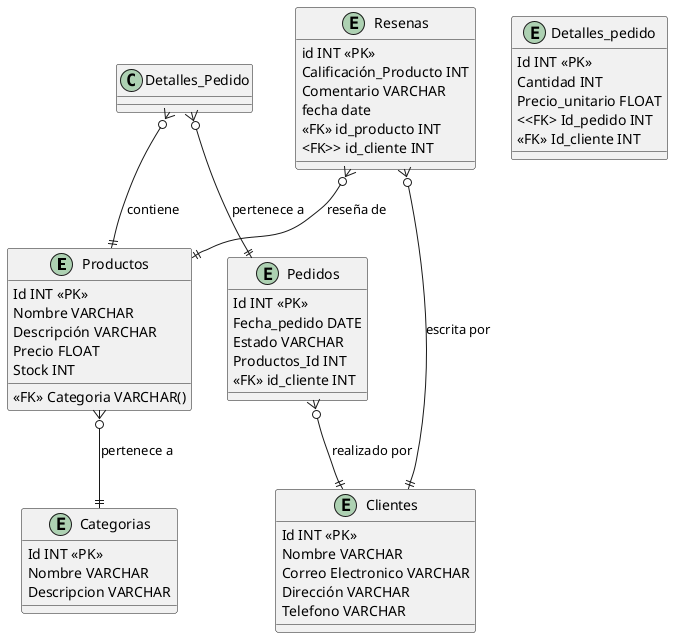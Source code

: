 @startuml
entity Productos {
  Id INT <<PK>>
  Nombre VARCHAR 
  Descripción VARCHAR
  Precio FLOAT 
  Stock INT 
  <<FK>> Categoria VARCHAR()
}

entity Clientes {
  Id INT <<PK>>
  Nombre VARCHAR
  Correo Electronico VARCHAR
  Dirección VARCHAR
  Telefono VARCHAR 
}


entity Pedidos{
  Id INT <<PK>>
  Fecha_pedido DATE
  Estado VARCHAR
  Productos_Id INT
  <<FK>> id_cliente INT

}


entity Resenas{
  id INT <<PK>>
  Calificación_Producto INT
  Comentario VARCHAR
  fecha date 
<<FK>> id_producto INT
<FK>> id_cliente INT
}

entity Categorias {
  Id INT <<PK>>
  Nombre VARCHAR
  Descripcion VARCHAR
}

entity Detalles_pedido {
   Id INT <<PK>>
   Cantidad INT
   Precio_unitario FLOAT 
<<FK> Id_pedido INT
<<FK>> Id_cliente INT

}


Productos }o--|| Categorias : pertenece a
Pedidos }o--|| Clientes : realizado por
Resenas }o--|| Productos : reseña de
Resenas }o--|| Clientes : escrita por
Detalles_Pedido }o--|| Pedidos : pertenece a
Detalles_Pedido }o--|| Productos : contiene

@enduml
